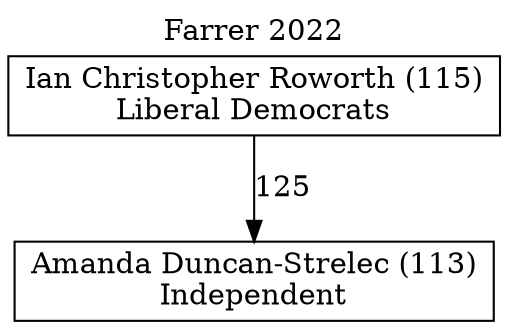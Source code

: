 // House preference flow
digraph "Amanda Duncan-Strelec (113)_Farrer_2022" {
	graph [label="Farrer 2022" labelloc=t mclimit=10]
	node [shape=box]
	"Amanda Duncan-Strelec (113)" [label="Amanda Duncan-Strelec (113)
Independent"]
	"Ian Christopher Roworth (115)" [label="Ian Christopher Roworth (115)
Liberal Democrats"]
	"Ian Christopher Roworth (115)" -> "Amanda Duncan-Strelec (113)" [label=125]
}
